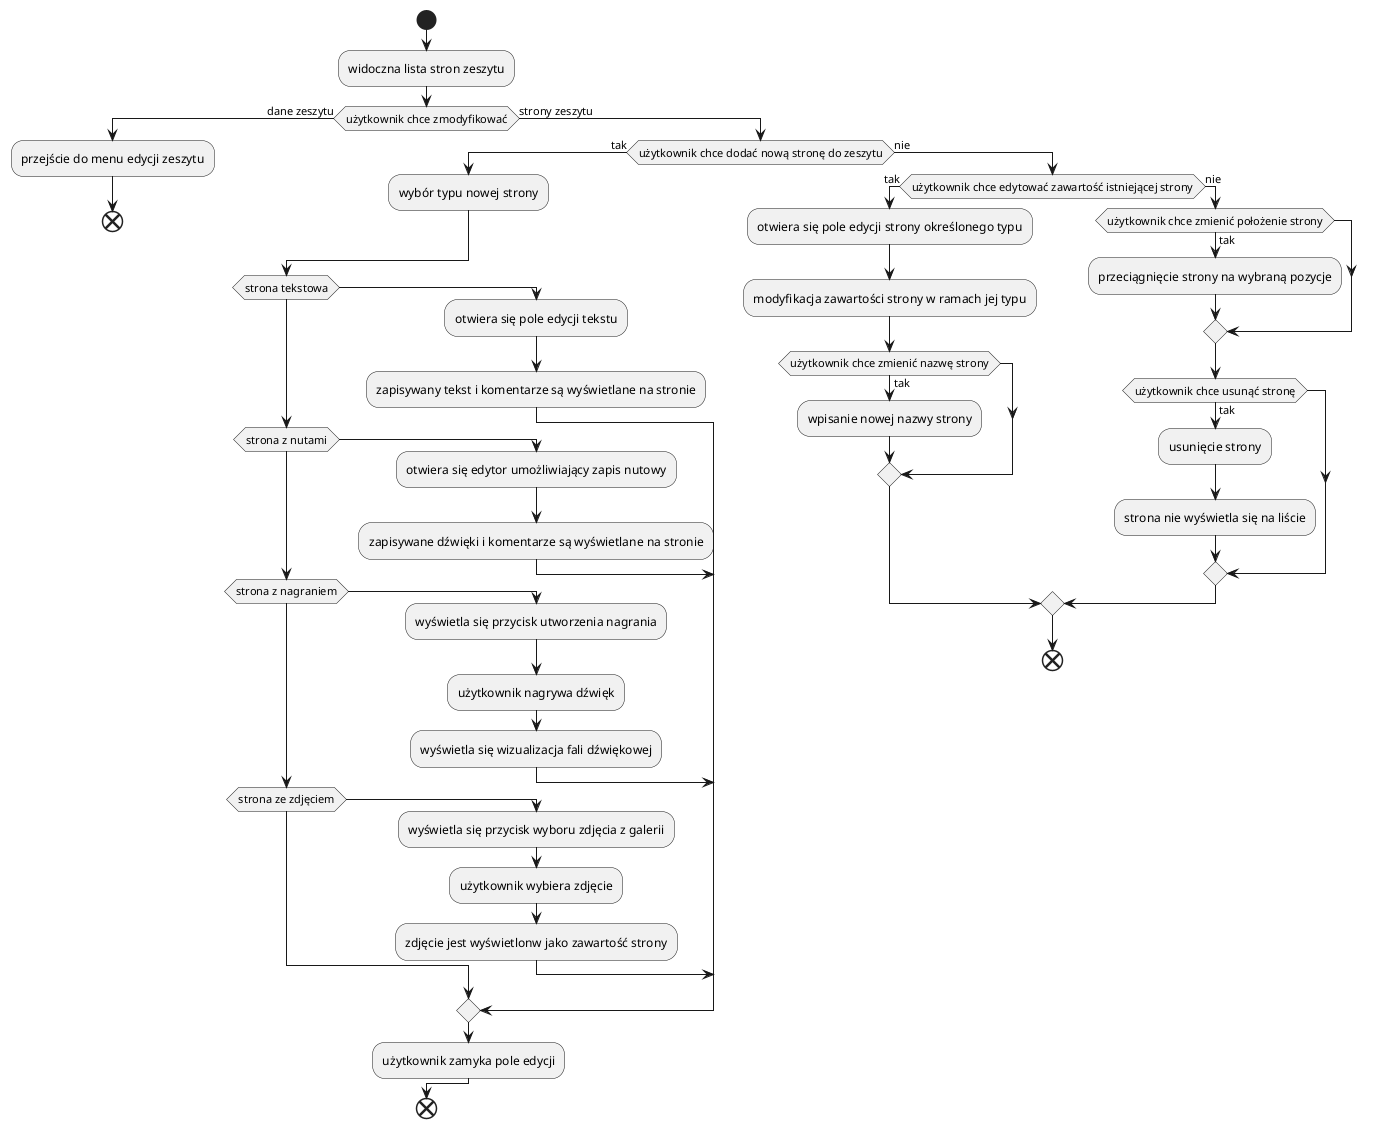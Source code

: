 @startuml
!pragma useVerticalIf on
start
:widoczna lista stron zeszytu;
if(użytkownik chce zmodyfikować) then (dane zeszytu)
	:przejście do menu edycji zeszytu;
	end
else(strony zeszytu)
	if(użytkownik chce dodać nową stronę do zeszytu) then (tak)
		:wybór typu nowej strony;
		if(strona tekstowa)
			:otwiera się pole edycji tekstu;
			:zapisywany tekst i komentarze są wyświetlane na stronie;
		elseif(strona z nutami)
			:otwiera się edytor umożliwiający zapis nutowy;
			:zapisywane dźwięki i komentarze są wyświetlane na stronie;
		elseif(strona z nagraniem)
			:wyświetla się przycisk utworzenia nagrania;
			:użytkownik nagrywa dźwięk;
			:wyświetla się wizualizacja fali dźwiękowej;
		elseif(strona ze zdjęciem)
			:wyświetla się przycisk wyboru zdjęcia z galerii;
			:użytkownik wybiera zdjęcie;
			:zdjęcie jest wyświetlonw jako zawartość strony;
		endif
		:użytkownik zamyka pole edycji;
	else(nie)
	 	if(użytkownik chce edytować zawartość istniejącej strony) then (tak)
			:otwiera się pole edycji strony określonego typu;
			:modyfikacja zawartości strony w ramach jej typu;
			if(użytkownik chce zmienić nazwę strony) then (tak)
				:wpisanie nowej nazwy strony;
			endif
		else(nie)
		 	if(użytkownik chce zmienić położenie strony) then (tak)
				:przeciągnięcie strony na wybraną pozycje;
			endif
			if(użytkownik chce usunąć stronę) then (tak)
				:usunięcie strony;
				:strona nie wyświetla się na liście;
			endif
		endif
		end
	endif
endif
end
@enduml